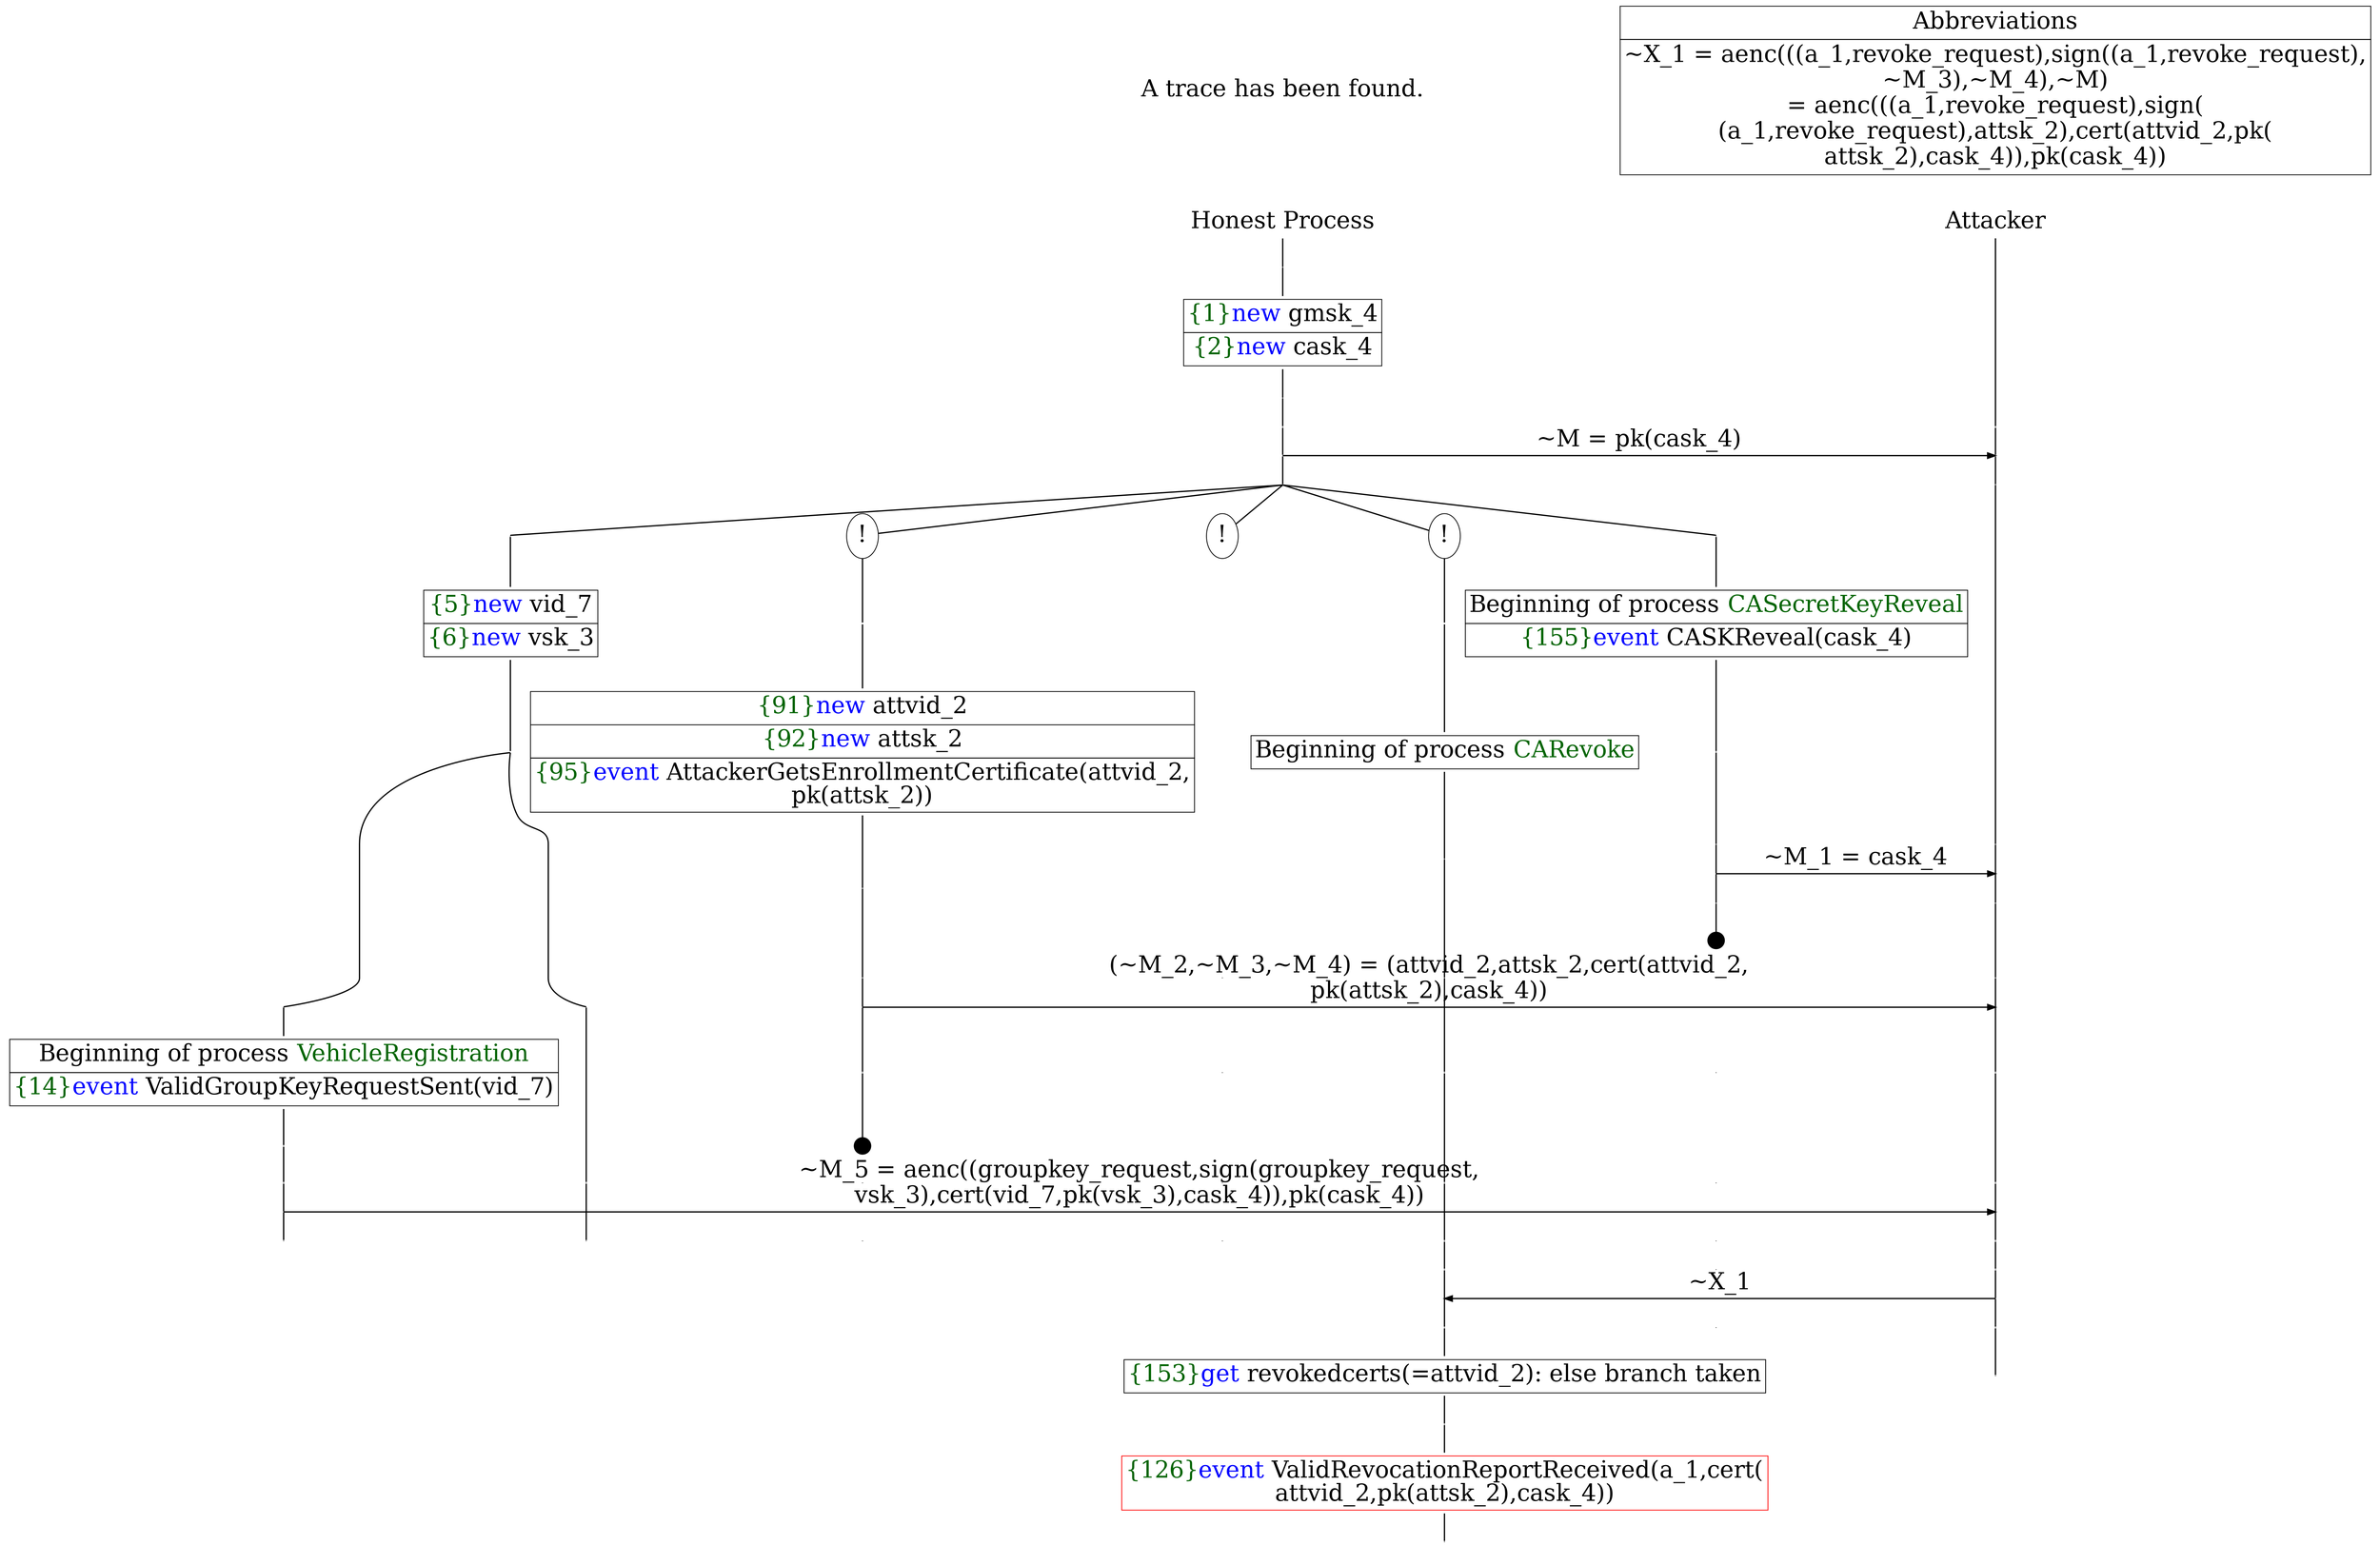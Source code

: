 digraph {
graph [ordering = out]
edge [arrowhead = none, penwidth = 1.6, fontsize = 30]
node [shape = point, width = 0, height = 0, fontsize = 30]
Trace [label = <A trace has been found.<br/>
>, shape = plaintext]
P0__0 [label = "Honest Process", shape = plaintext]
P__0 [label = "Attacker", shape = plaintext]
Trace -> P0__0 [label = "", style = invisible, weight = 100]{rank = same; P0__0 P__0}
P0__0 -> P0__1 [label = <>, weight = 100]
P0__1 -> P0__2 [label = <>, weight = 100]
P0__2 [shape = plaintext, label = <<TABLE BORDER="0" CELLBORDER="1" CELLSPACING="0" CELLPADDING="4"> <TR><TD><FONT COLOR="darkgreen">{1}</FONT><FONT COLOR="blue">new </FONT>gmsk_4</TD></TR><TR><TD><FONT COLOR="darkgreen">{2}</FONT><FONT COLOR="blue">new </FONT>cask_4</TD></TR></TABLE>>]
P0__2 -> P0__3 [label = <>, weight = 100]
P0__3 -> P0__4 [label = <>, weight = 100]
P__0 -> P__1 [label = <>, weight = 100]
{rank = same; P__1 P0__4}
P0__4 -> P0__5 [label = <>, weight = 100]
P__1 -> P__2 [label = <>, weight = 100]
{rank = same; P__2 P0__5}
P0__5 -> P__2 [label = <~M = pk(cask_4)>, arrowhead = normal]
P0__5 -> P0__6 [label = <>, weight = 100]
P__2 -> P__3 [label = <>, weight = 100]
{rank = same; P__3 P0__6}
/*RPar */
P0__6 -> P0_4__6 [label = <>]
P0__6 -> P0_3__6 [label = <>]
P0__6 -> P0_2__6 [label = <>]
P0__6 -> P0_1__6 [label = <>]
P0__6 -> P0_0__6 [label = <>]
P0__6 [label = "", fixedsize = false, width = 0, height = 0, shape = none]
{rank = same; P0_0__6 P0_1__6 P0_2__6 P0_3__6 P0_4__6}
P0_0__6 -> P0_0__7 [label = <>, weight = 100]
P0_0__7 [shape = plaintext, label = <<TABLE BORDER="0" CELLBORDER="1" CELLSPACING="0" CELLPADDING="4"> <TR><TD>Beginning of process <FONT COLOR="darkgreen">CASecretKeyReveal</FONT></TD></TR><TR><TD><FONT COLOR="darkgreen">{155}</FONT><FONT COLOR="blue">event</FONT> CASKReveal(cask_4)</TD></TR></TABLE>>]
P0_0__7 -> P0_0__8 [label = <>, weight = 100]
P0_0__8 -> P0_0__9 [label = <>, weight = 100]
P__3 -> P__4 [label = <>, weight = 100]
{rank = same; P__4 P0_0__9}
P0_0__9 -> P0_0__10 [label = <>, weight = 100]
P__4 -> P__5 [label = <>, weight = 100]
{rank = same; P__5 P0_0__10}
P0_0__10 -> P__5 [label = <~M_1 = cask_4>, arrowhead = normal]
P0_0__10 -> P0_0__11 [label = <>, weight = 100]
P__5 -> P__6 [label = <>, weight = 100]
{rank = same; P__6 P0_0__11}
P0_0__12 [label = "", width = 0.3, height = 0.3]
P0_0__11 -> P0_0__12 [label = <>, weight = 100]
P0_1__6 [label = "!", shape = ellipse]
P0_1_0__6 [label = "", fixedsize = false, width = 0, height = 0, shape = none]
P0_1__6 -> P0_1_0__6 [label = <>, weight = 100]
P0_1_0__6 -> P0_1_0__7 [label = <>, weight = 100]
P0_1_0__7 [shape = plaintext, label = <<TABLE BORDER="0" CELLBORDER="1" CELLSPACING="0" CELLPADDING="4"> <TR><TD>Beginning of process <FONT COLOR="darkgreen">CARevoke</FONT></TD></TR></TABLE>>]
P0_1_0__7 -> P0_1_0__8 [label = <>, weight = 100]
P0_2__6 [label = "!", shape = ellipse]
P0_3__6 [label = "!", shape = ellipse]
P0_3_0__6 [label = "", fixedsize = false, width = 0, height = 0, shape = none]
P0_3__6 -> P0_3_0__6 [label = <>, weight = 100]
P0_3_0__6 -> P0_3_0__7 [label = <>, weight = 100]
P0_3_0__7 [shape = plaintext, label = <<TABLE BORDER="0" CELLBORDER="1" CELLSPACING="0" CELLPADDING="4"> <TR><TD><FONT COLOR="darkgreen">{91}</FONT><FONT COLOR="blue">new </FONT>attvid_2</TD></TR><TR><TD><FONT COLOR="darkgreen">{92}</FONT><FONT COLOR="blue">new </FONT>attsk_2</TD></TR><TR><TD><FONT COLOR="darkgreen">{95}</FONT><FONT COLOR="blue">event</FONT> AttackerGetsEnrollmentCertificate(attvid_2,<br/>
pk(attsk_2))</TD></TR></TABLE>>]
P0_3_0__7 -> P0_3_0__8 [label = <>, weight = 100]
P0_3_0__8 -> P0_3_0__9 [label = <>, weight = 100]
P0_2__7 [label = "", style = invisible]
P0_2__6 -> P0_2__7 [label = <>, weight = 100, style = invisible]
P0_1_0__8 -> P0_1_0__9 [label = <>, weight = 100]
P0_0__13 [label = "", style = invisible]
P0_0__12 -> P0_0__13 [label = <>, weight = 100, style = invisible]
P__6 -> P__7 [label = <>, weight = 100]
{rank = same; P__7 P0_0__13 P0_1_0__9 P0_2__7 P0_3_0__9}
P0_3_0__9 -> P0_3_0__10 [label = <>, weight = 100]
P__7 -> P__8 [label = <>, weight = 100]
{rank = same; P__8 P0_3_0__10}
P0_3_0__10 -> P__8 [label = <(~M_2,~M_3,~M_4) = (attvid_2,attsk_2,cert(attvid_2,<br/>
pk(attsk_2),cask_4))>, arrowhead = normal]
P0_3_0__10 -> P0_3_0__11 [label = <>, weight = 100]
P0_2__8 [label = "", style = invisible]
P0_2__7 -> P0_2__8 [label = <>, weight = 100, style = invisible]
P0_1_0__9 -> P0_1_0__10 [label = <>, weight = 100]
P0_0__14 [label = "", style = invisible]
P0_0__13 -> P0_0__14 [label = <>, weight = 100, style = invisible]
P__8 -> P__9 [label = <>, weight = 100]
{rank = same; P__9 P0_0__14 P0_1_0__10 P0_2__8 P0_3_0__11}
P0_3_0__12 [label = "", width = 0.3, height = 0.3]
P0_3_0__11 -> P0_3_0__12 [label = <>, weight = 100]
P0_4__6 -> P0_4__7 [label = <>, weight = 100]
P0_4__7 [shape = plaintext, label = <<TABLE BORDER="0" CELLBORDER="1" CELLSPACING="0" CELLPADDING="4"> <TR><TD><FONT COLOR="darkgreen">{5}</FONT><FONT COLOR="blue">new </FONT>vid_7</TD></TR><TR><TD><FONT COLOR="darkgreen">{6}</FONT><FONT COLOR="blue">new </FONT>vsk_3</TD></TR></TABLE>>]
P0_4__7 -> P0_4__8 [label = <>, weight = 100]
/*RPar */
P0_4__8 -> P0_4_1__8 [label = <>]
P0_4__8 -> P0_4_0__8 [label = <>]
P0_4__8 [label = "", fixedsize = false, width = 0, height = 0, shape = none]
{rank = same; P0_4_0__8 P0_4_1__8}
P0_4_1__8 -> P0_4_1__9 [label = <>, weight = 100]
P0_4_1__9 [shape = plaintext, label = <<TABLE BORDER="0" CELLBORDER="1" CELLSPACING="0" CELLPADDING="4"> <TR><TD>Beginning of process <FONT COLOR="darkgreen">VehicleRegistration</FONT></TD></TR><TR><TD><FONT COLOR="darkgreen">{14}</FONT><FONT COLOR="blue">event</FONT> ValidGroupKeyRequestSent(vid_7)</TD></TR></TABLE>>]
P0_4_1__9 -> P0_4_1__10 [label = <>, weight = 100]
P0_4_1__10 -> P0_4_1__11 [label = <>, weight = 100]
P0_4_0__8 -> P0_4_0__9 [label = <>, weight = 100]
P0_3_0__13 [label = "", style = invisible]
P0_3_0__12 -> P0_3_0__13 [label = <>, weight = 100, style = invisible]
P0_2__9 [label = "", style = invisible]
P0_2__8 -> P0_2__9 [label = <>, weight = 100, style = invisible]
P0_1_0__10 -> P0_1_0__11 [label = <>, weight = 100]
P0_0__15 [label = "", style = invisible]
P0_0__14 -> P0_0__15 [label = <>, weight = 100, style = invisible]
P__9 -> P__10 [label = <>, weight = 100]
{rank = same; P__10 P0_0__15 P0_1_0__11 P0_2__9 P0_3_0__13 P0_4_0__9 P0_4_1__11}
P0_4_1__11 -> P0_4_1__12 [label = <>, weight = 100]
P__10 -> P__11 [label = <>, weight = 100]
{rank = same; P__11 P0_4_1__12}
P0_4_1__12 -> P__11 [label = <~M_5 = aenc((groupkey_request,sign(groupkey_request,<br/>
vsk_3),cert(vid_7,pk(vsk_3),cask_4)),pk(cask_4))>, arrowhead = normal]
P0_4_1__12 -> P0_4_1__13 [label = <>, weight = 100]
P0_4_0__9 -> P0_4_0__10 [label = <>, weight = 100]
P0_3_0__14 [label = "", style = invisible]
P0_3_0__13 -> P0_3_0__14 [label = <>, weight = 100, style = invisible]
P0_2__10 [label = "", style = invisible]
P0_2__9 -> P0_2__10 [label = <>, weight = 100, style = invisible]
P0_1_0__11 -> P0_1_0__12 [label = <>, weight = 100]
P0_0__16 [label = "", style = invisible]
P0_0__15 -> P0_0__16 [label = <>, weight = 100, style = invisible]
P__11 -> P__12 [label = <>, weight = 100]
{rank = same; P__12 P0_0__16 P0_1_0__12 P0_2__10 P0_3_0__14 P0_4_0__10 P0_4_1__13}
P0_1_0__12 -> P0_1_0__13 [label = <>, weight = 100]
P0_0__17 [label = "", style = invisible]
P0_0__16 -> P0_0__17 [label = <>, weight = 100, style = invisible]
P__12 -> P__13 [label = <>, weight = 100]
{rank = same; P__13 P0_0__17 P0_1_0__13}
P0_1_0__13 -> P0_1_0__14 [label = <>, weight = 100]
P__13 -> P__14 [label = <>, weight = 100]
{rank = same; P__14 P0_1_0__14}
P0_1_0__14 -> P__14 [label = <~X_1>, dir = back, arrowhead = normal]
P0_1_0__14 -> P0_1_0__15 [label = <>, weight = 100]
P0_0__18 [label = "", style = invisible]
P0_0__17 -> P0_0__18 [label = <>, weight = 100, style = invisible]
P__14 -> P__15 [label = <>, weight = 100]
{rank = same; P__15 P0_0__18 P0_1_0__15}
P0_1_0__15 -> P0_1_0__16 [label = <>, weight = 100]
P0_1_0__16 [shape = plaintext, label = <<TABLE BORDER="0" CELLBORDER="1" CELLSPACING="0" CELLPADDING="4"> <TR><TD><FONT COLOR="darkgreen">{153}</FONT><FONT COLOR="blue">get</FONT> revokedcerts(=attvid_2): else branch taken<br/>
</TD></TR></TABLE>>]
P0_1_0__16 -> P0_1_0__17 [label = <>, weight = 100]
P__15 -> P__16 [label = <>, weight = 100]
{rank = same; P__16 P0_1_0__16}
P0_1_0__17 -> P0_1_0__18 [label = <>, weight = 100]
P0_1_0__18 [color = red, shape = plaintext, label = <<TABLE BORDER="0" CELLBORDER="1" CELLSPACING="0" CELLPADDING="4"> <TR><TD><FONT COLOR="darkgreen">{126}</FONT><FONT COLOR="blue">event</FONT> ValidRevocationReportReceived(a_1,cert(<br/>
attvid_2,pk(attsk_2),cask_4))</TD></TR></TABLE>>]
P0_1_0__18 -> P0_1_0__19 [label = <>, weight = 100]
Abbrev [shape = plaintext, label = <<TABLE BORDER="0" CELLBORDER="1" CELLSPACING="0" CELLPADDING="4"><TR> <TD> Abbreviations </TD></TR><TR><TD>~X_1 = aenc(((a_1,revoke_request),sign((a_1,revoke_request),<br/>
~M_3),~M_4),~M)<br/>
= aenc(((a_1,revoke_request),sign(<br/>
(a_1,revoke_request),attsk_2),cert(attvid_2,pk(<br/>
attsk_2),cask_4)),pk(cask_4))</TD></TR></TABLE>>]Abbrev -> P__0 [style = invisible, weight =100]}